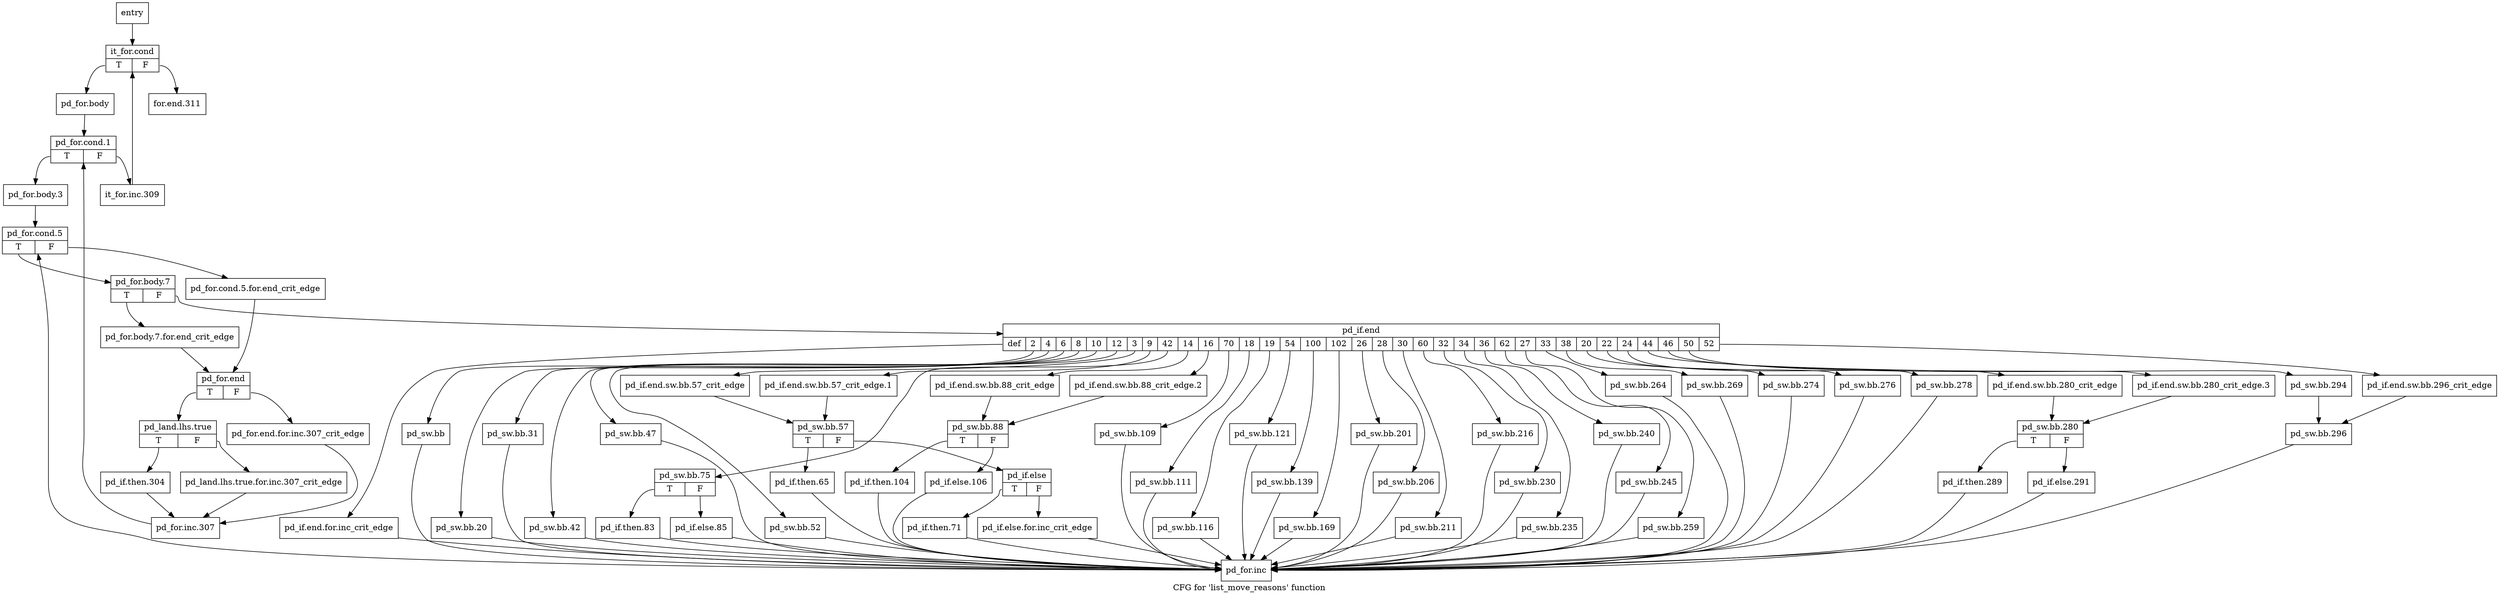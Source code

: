 digraph "CFG for 'list_move_reasons' function" {
	label="CFG for 'list_move_reasons' function";

	Node0x300c770 [shape=record,label="{entry}"];
	Node0x300c770 -> Node0x300c7c0;
	Node0x300c7c0 [shape=record,label="{it_for.cond|{<s0>T|<s1>F}}"];
	Node0x300c7c0:s0 -> Node0x300c810;
	Node0x300c7c0:s1 -> Node0x300ed60;
	Node0x300c810 [shape=record,label="{pd_for.body}"];
	Node0x300c810 -> Node0x300c860;
	Node0x300c860 [shape=record,label="{pd_for.cond.1|{<s0>T|<s1>F}}"];
	Node0x300c860:s0 -> Node0x300c8b0;
	Node0x300c860:s1 -> Node0x300ed10;
	Node0x300c8b0 [shape=record,label="{pd_for.body.3}"];
	Node0x300c8b0 -> Node0x300c900;
	Node0x300c900 [shape=record,label="{pd_for.cond.5|{<s0>T|<s1>F}}"];
	Node0x300c900:s0 -> Node0x300c9a0;
	Node0x300c900:s1 -> Node0x300c950;
	Node0x300c950 [shape=record,label="{pd_for.cond.5.for.end_crit_edge}"];
	Node0x300c950 -> Node0x300eb30;
	Node0x300c9a0 [shape=record,label="{pd_for.body.7|{<s0>T|<s1>F}}"];
	Node0x300c9a0:s0 -> Node0x300c9f0;
	Node0x300c9a0:s1 -> Node0x300ca40;
	Node0x300c9f0 [shape=record,label="{pd_for.body.7.for.end_crit_edge}"];
	Node0x300c9f0 -> Node0x300eb30;
	Node0x300ca40 [shape=record,label="{pd_if.end|{<s0>def|<s1>2|<s2>4|<s3>6|<s4>8|<s5>10|<s6>12|<s7>3|<s8>9|<s9>42|<s10>14|<s11>16|<s12>70|<s13>18|<s14>19|<s15>54|<s16>100|<s17>102|<s18>26|<s19>28|<s20>30|<s21>60|<s22>32|<s23>34|<s24>36|<s25>62|<s26>27|<s27>33|<s28>38|<s29>20|<s30>22|<s31>24|<s32>44|<s33>46|<s34>50|<s35>52}}"];
	Node0x300ca40:s0 -> Node0x300dd70;
	Node0x300ca40:s1 -> Node0x300ddc0;
	Node0x300ca40:s2 -> Node0x300de10;
	Node0x300ca40:s3 -> Node0x300de60;
	Node0x300ca40:s4 -> Node0x300deb0;
	Node0x300ca40:s5 -> Node0x300df00;
	Node0x300ca40:s6 -> Node0x300df50;
	Node0x300ca40:s7 -> Node0x300dd20;
	Node0x300ca40:s8 -> Node0x300dcd0;
	Node0x300ca40:s9 -> Node0x300e130;
	Node0x300ca40:s10 -> Node0x300dc80;
	Node0x300ca40:s11 -> Node0x300dc30;
	Node0x300ca40:s12 -> Node0x300e310;
	Node0x300ca40:s13 -> Node0x300e360;
	Node0x300ca40:s14 -> Node0x300e3b0;
	Node0x300ca40:s15 -> Node0x300e400;
	Node0x300ca40:s16 -> Node0x300e450;
	Node0x300ca40:s17 -> Node0x300e4a0;
	Node0x300ca40:s18 -> Node0x300e4f0;
	Node0x300ca40:s19 -> Node0x300e540;
	Node0x300ca40:s20 -> Node0x300e590;
	Node0x300ca40:s21 -> Node0x300e5e0;
	Node0x300ca40:s22 -> Node0x300e630;
	Node0x300ca40:s23 -> Node0x300e680;
	Node0x300ca40:s24 -> Node0x300e6d0;
	Node0x300ca40:s25 -> Node0x300e720;
	Node0x300ca40:s26 -> Node0x300e770;
	Node0x300ca40:s27 -> Node0x300e7c0;
	Node0x300ca40:s28 -> Node0x300e810;
	Node0x300ca40:s29 -> Node0x300e860;
	Node0x300ca40:s30 -> Node0x300e8b0;
	Node0x300ca40:s31 -> Node0x300e900;
	Node0x300ca40:s32 -> Node0x300dbe0;
	Node0x300ca40:s33 -> Node0x30076c0;
	Node0x300ca40:s34 -> Node0x300ea40;
	Node0x300ca40:s35 -> Node0x3007670;
	Node0x3007670 [shape=record,label="{pd_if.end.sw.bb.296_crit_edge}"];
	Node0x3007670 -> Node0x300ea90;
	Node0x30076c0 [shape=record,label="{pd_if.end.sw.bb.280_crit_edge.3}"];
	Node0x30076c0 -> Node0x300e950;
	Node0x300dbe0 [shape=record,label="{pd_if.end.sw.bb.280_crit_edge}"];
	Node0x300dbe0 -> Node0x300e950;
	Node0x300dc30 [shape=record,label="{pd_if.end.sw.bb.88_crit_edge.2}"];
	Node0x300dc30 -> Node0x300e220;
	Node0x300dc80 [shape=record,label="{pd_if.end.sw.bb.88_crit_edge}"];
	Node0x300dc80 -> Node0x300e220;
	Node0x300dcd0 [shape=record,label="{pd_if.end.sw.bb.57_crit_edge.1}"];
	Node0x300dcd0 -> Node0x300dfa0;
	Node0x300dd20 [shape=record,label="{pd_if.end.sw.bb.57_crit_edge}"];
	Node0x300dd20 -> Node0x300dfa0;
	Node0x300dd70 [shape=record,label="{pd_if.end.for.inc_crit_edge}"];
	Node0x300dd70 -> Node0x300eae0;
	Node0x300ddc0 [shape=record,label="{pd_sw.bb}"];
	Node0x300ddc0 -> Node0x300eae0;
	Node0x300de10 [shape=record,label="{pd_sw.bb.20}"];
	Node0x300de10 -> Node0x300eae0;
	Node0x300de60 [shape=record,label="{pd_sw.bb.31}"];
	Node0x300de60 -> Node0x300eae0;
	Node0x300deb0 [shape=record,label="{pd_sw.bb.42}"];
	Node0x300deb0 -> Node0x300eae0;
	Node0x300df00 [shape=record,label="{pd_sw.bb.47}"];
	Node0x300df00 -> Node0x300eae0;
	Node0x300df50 [shape=record,label="{pd_sw.bb.52}"];
	Node0x300df50 -> Node0x300eae0;
	Node0x300dfa0 [shape=record,label="{pd_sw.bb.57|{<s0>T|<s1>F}}"];
	Node0x300dfa0:s0 -> Node0x300dff0;
	Node0x300dfa0:s1 -> Node0x300e040;
	Node0x300dff0 [shape=record,label="{pd_if.then.65}"];
	Node0x300dff0 -> Node0x300eae0;
	Node0x300e040 [shape=record,label="{pd_if.else|{<s0>T|<s1>F}}"];
	Node0x300e040:s0 -> Node0x300e0e0;
	Node0x300e040:s1 -> Node0x300e090;
	Node0x300e090 [shape=record,label="{pd_if.else.for.inc_crit_edge}"];
	Node0x300e090 -> Node0x300eae0;
	Node0x300e0e0 [shape=record,label="{pd_if.then.71}"];
	Node0x300e0e0 -> Node0x300eae0;
	Node0x300e130 [shape=record,label="{pd_sw.bb.75|{<s0>T|<s1>F}}"];
	Node0x300e130:s0 -> Node0x300e180;
	Node0x300e130:s1 -> Node0x300e1d0;
	Node0x300e180 [shape=record,label="{pd_if.then.83}"];
	Node0x300e180 -> Node0x300eae0;
	Node0x300e1d0 [shape=record,label="{pd_if.else.85}"];
	Node0x300e1d0 -> Node0x300eae0;
	Node0x300e220 [shape=record,label="{pd_sw.bb.88|{<s0>T|<s1>F}}"];
	Node0x300e220:s0 -> Node0x300e270;
	Node0x300e220:s1 -> Node0x300e2c0;
	Node0x300e270 [shape=record,label="{pd_if.then.104}"];
	Node0x300e270 -> Node0x300eae0;
	Node0x300e2c0 [shape=record,label="{pd_if.else.106}"];
	Node0x300e2c0 -> Node0x300eae0;
	Node0x300e310 [shape=record,label="{pd_sw.bb.109}"];
	Node0x300e310 -> Node0x300eae0;
	Node0x300e360 [shape=record,label="{pd_sw.bb.111}"];
	Node0x300e360 -> Node0x300eae0;
	Node0x300e3b0 [shape=record,label="{pd_sw.bb.116}"];
	Node0x300e3b0 -> Node0x300eae0;
	Node0x300e400 [shape=record,label="{pd_sw.bb.121}"];
	Node0x300e400 -> Node0x300eae0;
	Node0x300e450 [shape=record,label="{pd_sw.bb.139}"];
	Node0x300e450 -> Node0x300eae0;
	Node0x300e4a0 [shape=record,label="{pd_sw.bb.169}"];
	Node0x300e4a0 -> Node0x300eae0;
	Node0x300e4f0 [shape=record,label="{pd_sw.bb.201}"];
	Node0x300e4f0 -> Node0x300eae0;
	Node0x300e540 [shape=record,label="{pd_sw.bb.206}"];
	Node0x300e540 -> Node0x300eae0;
	Node0x300e590 [shape=record,label="{pd_sw.bb.211}"];
	Node0x300e590 -> Node0x300eae0;
	Node0x300e5e0 [shape=record,label="{pd_sw.bb.216}"];
	Node0x300e5e0 -> Node0x300eae0;
	Node0x300e630 [shape=record,label="{pd_sw.bb.230}"];
	Node0x300e630 -> Node0x300eae0;
	Node0x300e680 [shape=record,label="{pd_sw.bb.235}"];
	Node0x300e680 -> Node0x300eae0;
	Node0x300e6d0 [shape=record,label="{pd_sw.bb.240}"];
	Node0x300e6d0 -> Node0x300eae0;
	Node0x300e720 [shape=record,label="{pd_sw.bb.245}"];
	Node0x300e720 -> Node0x300eae0;
	Node0x300e770 [shape=record,label="{pd_sw.bb.259}"];
	Node0x300e770 -> Node0x300eae0;
	Node0x300e7c0 [shape=record,label="{pd_sw.bb.264}"];
	Node0x300e7c0 -> Node0x300eae0;
	Node0x300e810 [shape=record,label="{pd_sw.bb.269}"];
	Node0x300e810 -> Node0x300eae0;
	Node0x300e860 [shape=record,label="{pd_sw.bb.274}"];
	Node0x300e860 -> Node0x300eae0;
	Node0x300e8b0 [shape=record,label="{pd_sw.bb.276}"];
	Node0x300e8b0 -> Node0x300eae0;
	Node0x300e900 [shape=record,label="{pd_sw.bb.278}"];
	Node0x300e900 -> Node0x300eae0;
	Node0x300e950 [shape=record,label="{pd_sw.bb.280|{<s0>T|<s1>F}}"];
	Node0x300e950:s0 -> Node0x300e9a0;
	Node0x300e950:s1 -> Node0x300e9f0;
	Node0x300e9a0 [shape=record,label="{pd_if.then.289}"];
	Node0x300e9a0 -> Node0x300eae0;
	Node0x300e9f0 [shape=record,label="{pd_if.else.291}"];
	Node0x300e9f0 -> Node0x300eae0;
	Node0x300ea40 [shape=record,label="{pd_sw.bb.294}"];
	Node0x300ea40 -> Node0x300ea90;
	Node0x300ea90 [shape=record,label="{pd_sw.bb.296}"];
	Node0x300ea90 -> Node0x300eae0;
	Node0x300eae0 [shape=record,label="{pd_for.inc}"];
	Node0x300eae0 -> Node0x300c900;
	Node0x300eb30 [shape=record,label="{pd_for.end|{<s0>T|<s1>F}}"];
	Node0x300eb30:s0 -> Node0x300ebd0;
	Node0x300eb30:s1 -> Node0x300eb80;
	Node0x300eb80 [shape=record,label="{pd_for.end.for.inc.307_crit_edge}"];
	Node0x300eb80 -> Node0x300ecc0;
	Node0x300ebd0 [shape=record,label="{pd_land.lhs.true|{<s0>T|<s1>F}}"];
	Node0x300ebd0:s0 -> Node0x300ec70;
	Node0x300ebd0:s1 -> Node0x300ec20;
	Node0x300ec20 [shape=record,label="{pd_land.lhs.true.for.inc.307_crit_edge}"];
	Node0x300ec20 -> Node0x300ecc0;
	Node0x300ec70 [shape=record,label="{pd_if.then.304}"];
	Node0x300ec70 -> Node0x300ecc0;
	Node0x300ecc0 [shape=record,label="{pd_for.inc.307}"];
	Node0x300ecc0 -> Node0x300c860;
	Node0x300ed10 [shape=record,label="{it_for.inc.309}"];
	Node0x300ed10 -> Node0x300c7c0;
	Node0x300ed60 [shape=record,label="{for.end.311}"];
}
